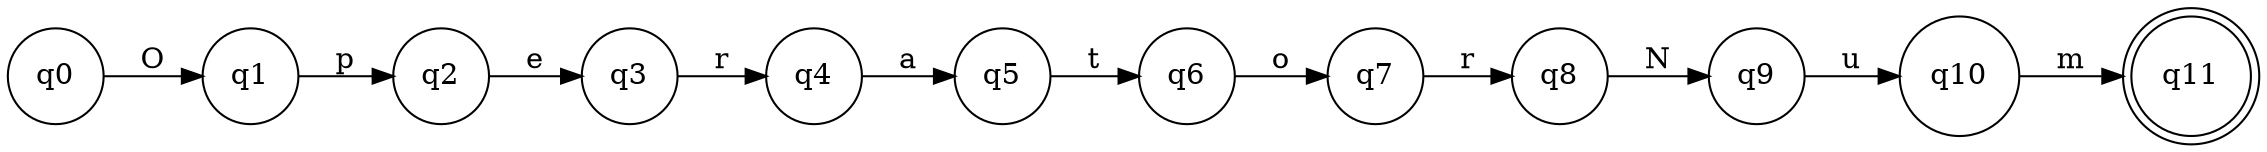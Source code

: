 digraph G {
rankdir=LR;
node [shape=circle];
q0 -> q1 [label="O"];
q1 -> q2 [label="p"];
q2 -> q3 [label="e"];
q3 -> q4 [label="r"];
q4 -> q5 [label="a"];
q5 -> q6 [label="t"];
q6 -> q7 [label="o"];
q7 -> q8 [label="r"];
q8 -> q9 [label="N"];
q9 -> q10 [label="u"];
q10 -> q11 [label="m"];
q11 [shape=doublecircle];
}

